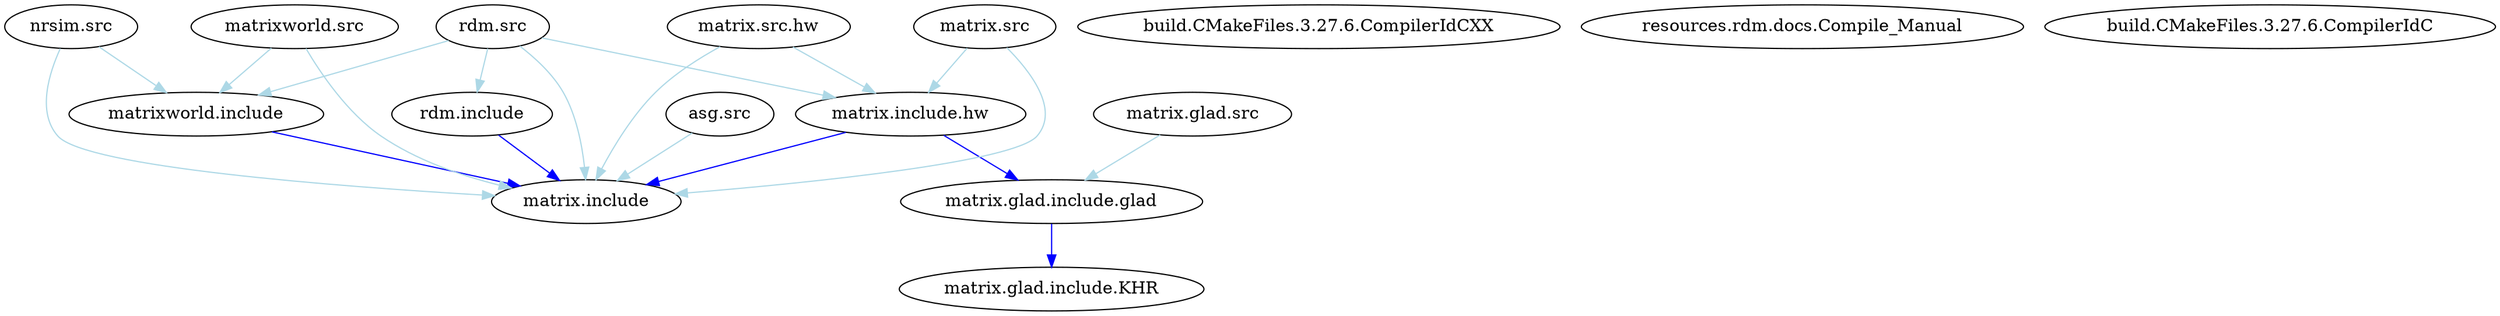 digraph dependencies {
  "rdm.include" [shape=oval];
  "rdm.include" -> "matrix.include" [color=blue];
  "rdm.src" [shape=oval];
  "rdm.src" -> "matrixworld.include" [color=lightblue];
  "rdm.src" -> "matrix.include.hw" [color=lightblue];
  "rdm.src" -> "rdm.include" [color=lightblue];
  "rdm.src" -> "matrix.include" [color=lightblue];
  "asg.src" [shape=oval];
  "asg.src" -> "matrix.include" [color=lightblue];
  "build.CMakeFiles.3.27.6.CompilerIdCXX" [shape=oval];
  "matrix.glad.include.KHR" [shape=oval];
  "matrix.include" [shape=oval];
  "resources.rdm.docs.Compile_Manual" [shape=oval];
  "matrix.glad.include.glad" [shape=oval];
  "matrix.glad.include.glad" -> "matrix.glad.include.KHR" [color=blue];
  "matrixworld.include" [shape=oval];
  "matrixworld.include" -> "matrix.include" [color=blue];
  "matrix.src.hw" [shape=oval];
  "matrix.src.hw" -> "matrix.include" [color=lightblue];
  "matrix.src.hw" -> "matrix.include.hw" [color=lightblue];
  "matrix.glad.src" [shape=oval];
  "matrix.glad.src" -> "matrix.glad.include.glad" [color=lightblue];
  "matrixworld.src" [shape=oval];
  "matrixworld.src" -> "matrixworld.include" [color=lightblue];
  "matrixworld.src" -> "matrix.include" [color=lightblue];
  "matrix.include.hw" [shape=oval];
  "matrix.include.hw" -> "matrix.glad.include.glad" [color=blue];
  "matrix.include.hw" -> "matrix.include" [color=blue];
  "matrix.src" [shape=oval];
  "matrix.src" -> "matrix.include.hw" [color=lightblue];
  "matrix.src" -> "matrix.include" [color=lightblue];
  "nrsim.src" [shape=oval];
  "nrsim.src" -> "matrixworld.include" [color=lightblue];
  "nrsim.src" -> "matrix.include" [color=lightblue];
  "build.CMakeFiles.3.27.6.CompilerIdC" [shape=oval];
}
